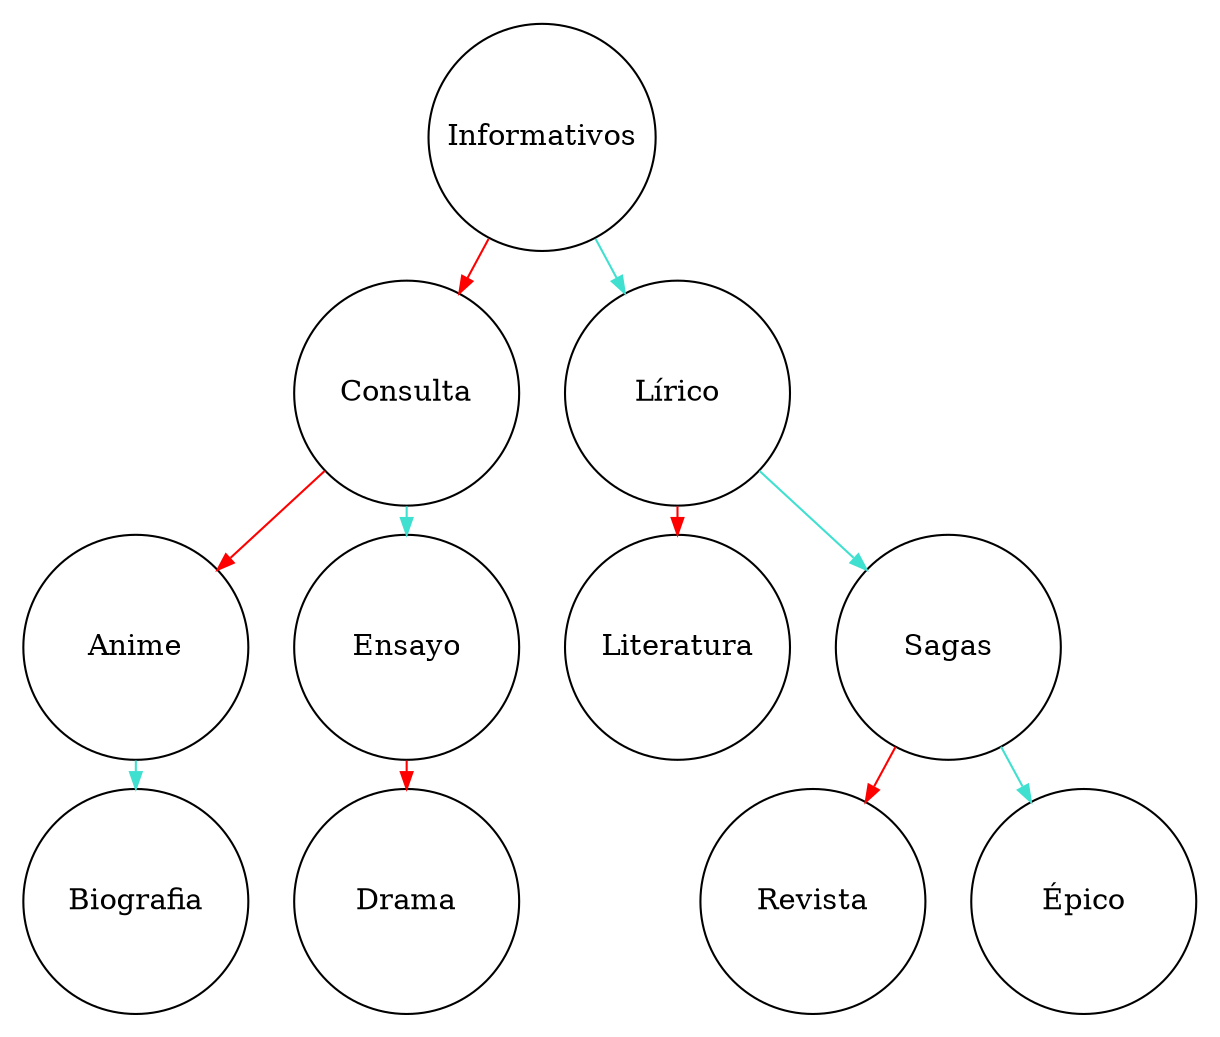 digraph G {
 nodesep=0.3;
 ranksep=0.2;
    margin=0.1;
 node[shape=circle width="1.5" height="1.5" fixed="true"];  edge [arrowsize=0.8];"Informativos""Informativos" -> "Consulta"[color="#ff0000"];
"Consulta" -> "Anime"[color="#ff0000"];
"Anime" -> "Biografia"[color="#40e0d0"];
"Consulta" -> "Ensayo"[color="#40e0d0"];
"Ensayo" -> "Drama"[color="#ff0000"];
"Informativos" -> "Lírico"[color="#40e0d0"];
"Lírico" -> "Literatura"[color="#ff0000"];
"Lírico" -> "Sagas"[color="#40e0d0"];
"Sagas" -> "Revista"[color="#ff0000"];
"Sagas" -> "Épico"[color="#40e0d0"];
}